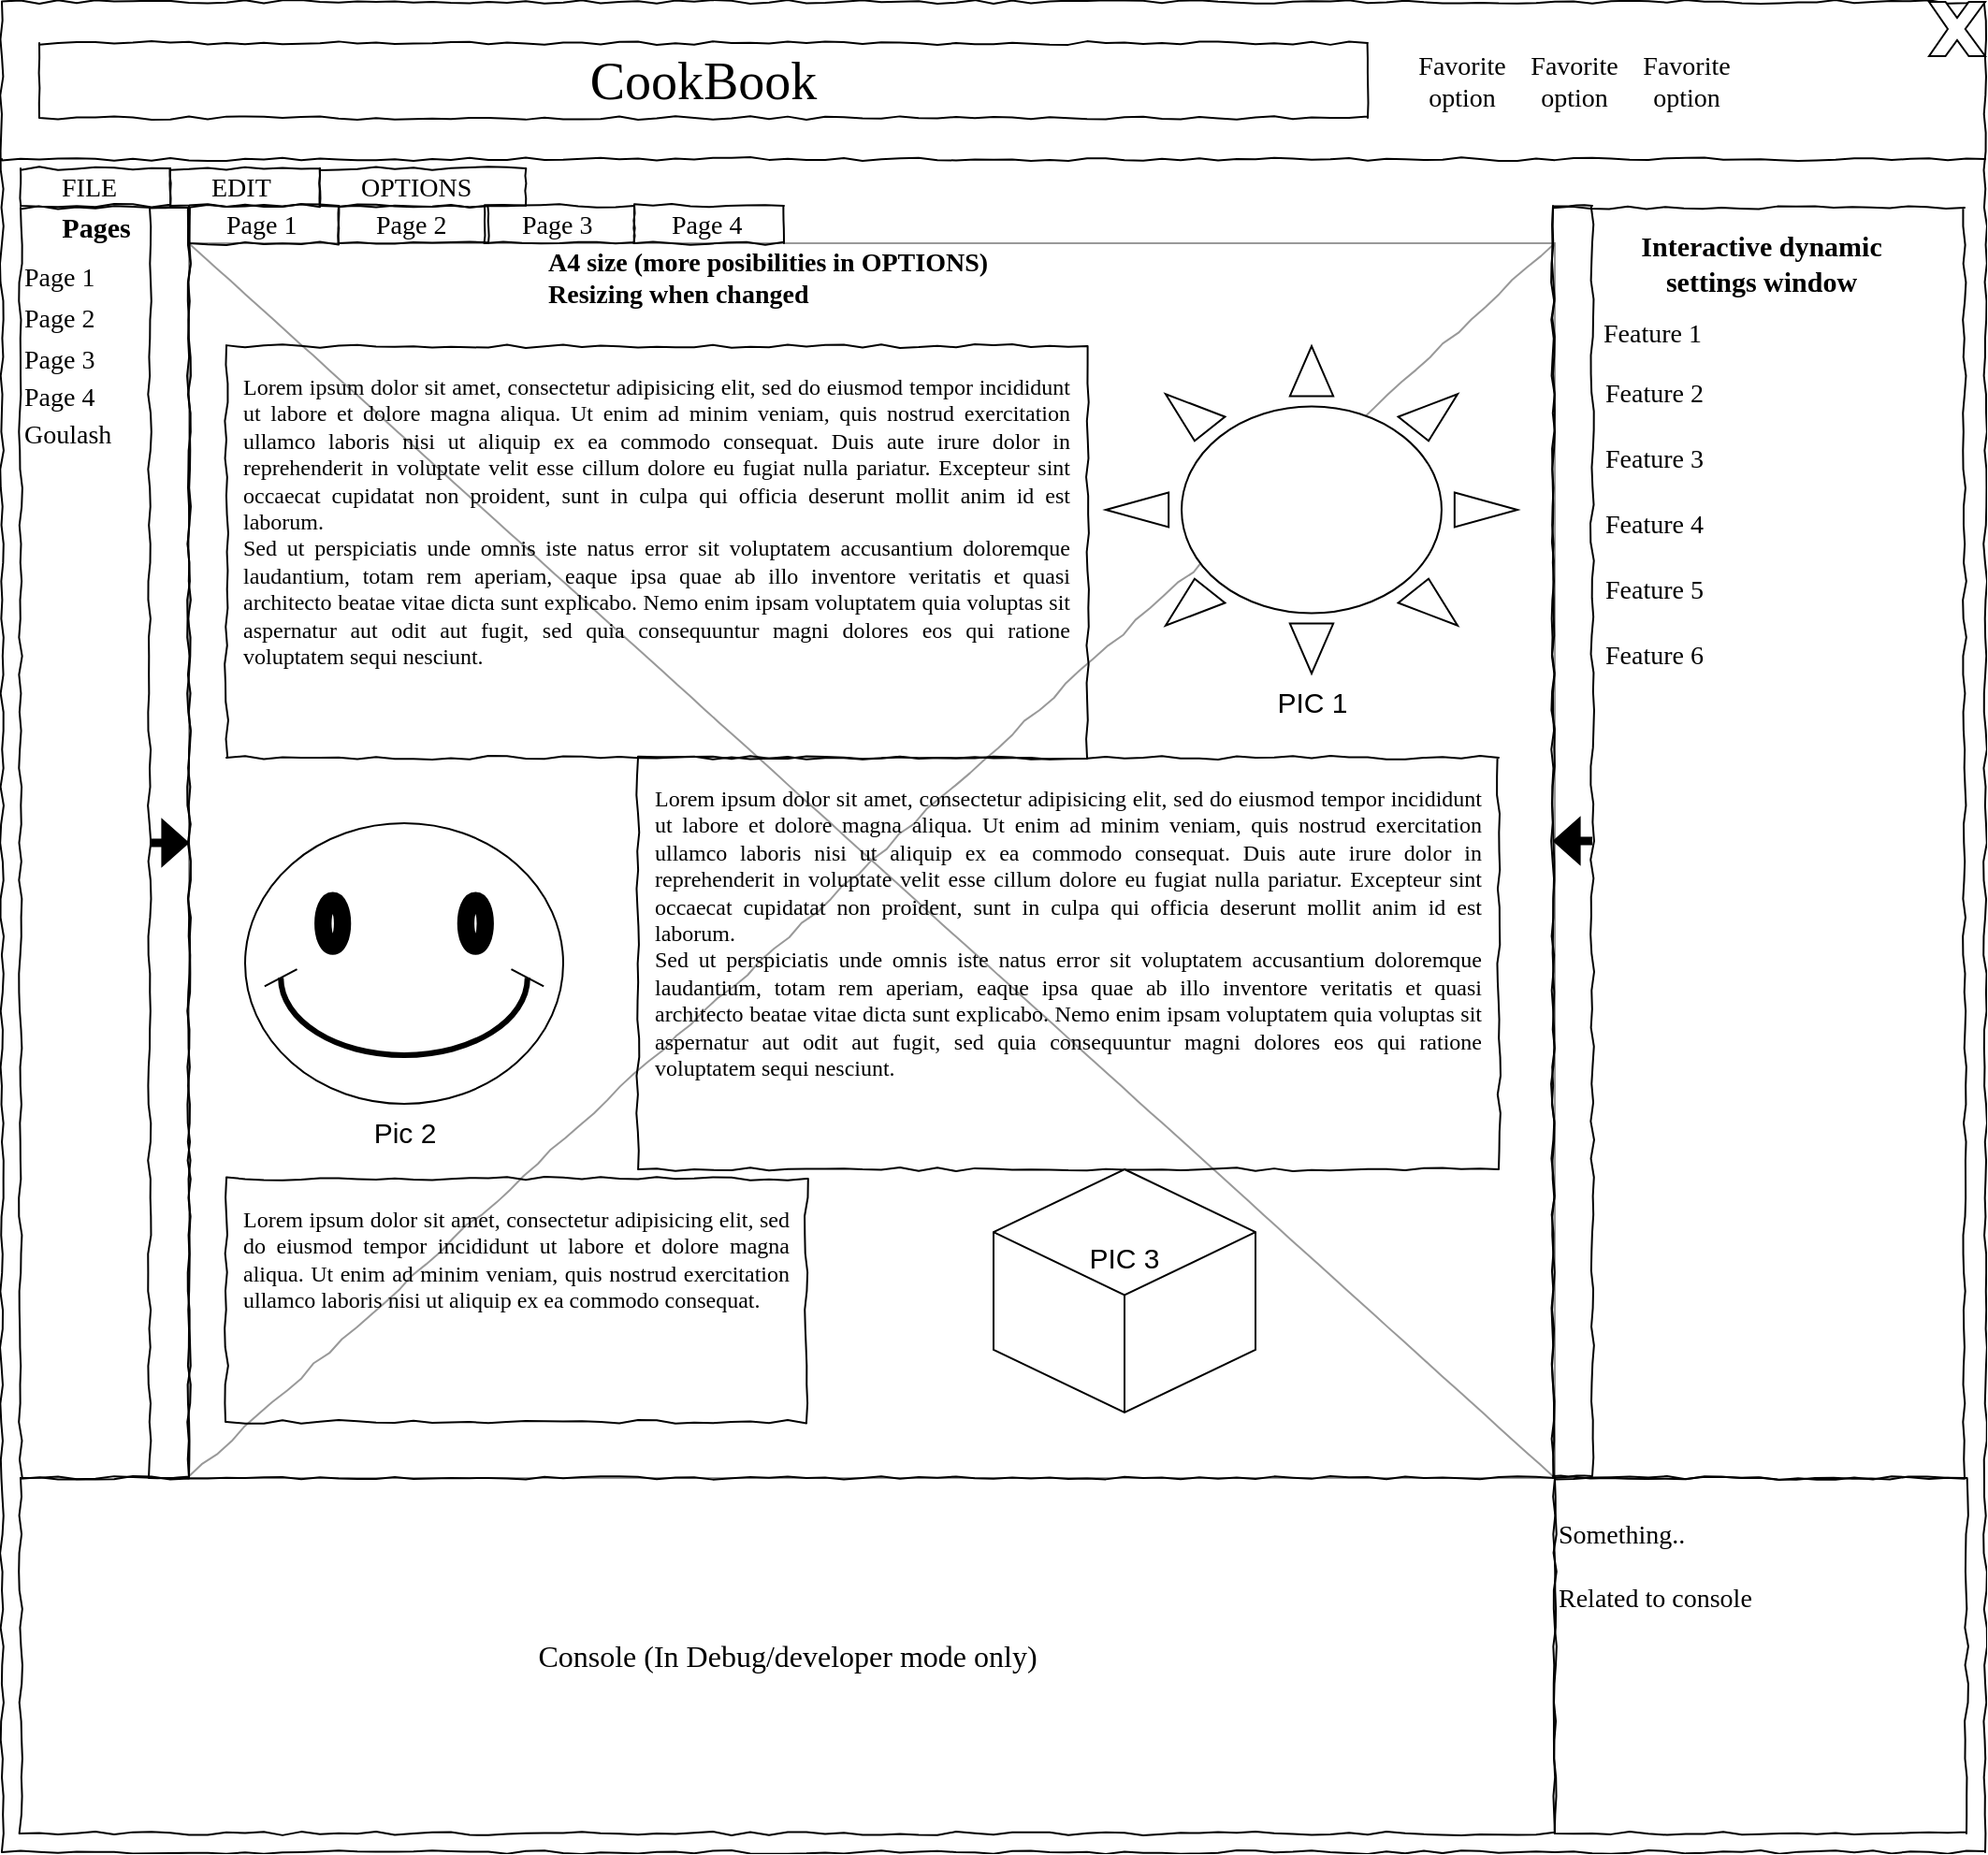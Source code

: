 <mxfile version="20.2.3" type="device"><diagram name="Main Layout" id="03018318-947c-dd8e-b7a3-06fadd420f32"><mxGraphModel dx="1209" dy="861" grid="1" gridSize="10" guides="1" tooltips="1" connect="1" arrows="1" fold="1" page="1" pageScale="1" pageWidth="1100" pageHeight="850" background="#ffffff" math="0" shadow="0"><root><mxCell id="0"/><mxCell id="1" parent="0"/><mxCell id="677b7b8949515195-1" value="" style="whiteSpace=wrap;html=1;rounded=0;shadow=0;labelBackgroundColor=none;strokeColor=#000000;strokeWidth=1;fillColor=none;fontFamily=Verdana;fontSize=12;fontColor=#000000;align=center;comic=1;" parent="1" vertex="1"><mxGeometry x="20" y="21" width="1060" height="989" as="geometry"/></mxCell><mxCell id="677b7b8949515195-16" value="" style="verticalLabelPosition=bottom;shadow=0;dashed=0;align=center;html=1;verticalAlign=top;strokeWidth=1;shape=mxgraph.mockup.graphics.simpleIcon;strokeColor=#999999;rounded=0;labelBackgroundColor=none;fontFamily=Verdana;fontSize=14;fontColor=#000000;comic=1;" parent="1" vertex="1"><mxGeometry x="120" y="150" width="730" height="660" as="geometry"/></mxCell><mxCell id="677b7b8949515195-2" value="CookBook" style="whiteSpace=wrap;html=1;rounded=0;shadow=0;labelBackgroundColor=none;strokeWidth=1;fontFamily=Verdana;fontSize=28;align=center;comic=1;" parent="1" vertex="1"><mxGeometry x="40" y="43" width="710" height="40" as="geometry"/></mxCell><mxCell id="677b7b8949515195-4" value="Favorite &lt;br&gt;option" style="text;html=1;points=[];align=center;verticalAlign=top;spacingTop=-4;fontSize=14;fontFamily=Verdana" parent="1" vertex="1"><mxGeometry x="770" y="45" width="60" height="37" as="geometry"/></mxCell><mxCell id="677b7b8949515195-8" value="" style="whiteSpace=wrap;html=1;rounded=0;shadow=0;labelBackgroundColor=none;strokeWidth=1;fillColor=none;fontFamily=Verdana;fontSize=12;align=center;comic=1;" parent="1" vertex="1"><mxGeometry x="30" y="131" width="90" height="679" as="geometry"/></mxCell><mxCell id="677b7b8949515195-9" value="" style="line;strokeWidth=1;html=1;rounded=0;shadow=0;labelBackgroundColor=none;fillColor=none;fontFamily=Verdana;fontSize=14;fontColor=#000000;align=center;comic=1;" parent="1" vertex="1"><mxGeometry x="20" y="60" width="1060" height="90" as="geometry"/></mxCell><mxCell id="677b7b8949515195-15" value="&lt;div style=&quot;text-align: justify&quot;&gt;&lt;span&gt;Lorem ipsum dolor sit amet, consectetur adipisicing elit, sed do eiusmod tempor incididunt ut labore et dolore magna aliqua. Ut enim ad minim veniam, quis nostrud exercitation ullamco laboris nisi ut aliquip ex ea commodo consequat. Duis aute irure dolor in reprehenderit in voluptate velit esse cillum dolore eu fugiat nulla pariatur. Excepteur sint occaecat cupidatat non proident, sunt in culpa qui officia deserunt mollit anim id est laborum.&lt;/span&gt;&lt;/div&gt;&lt;div style=&quot;text-align: justify&quot;&gt;&lt;span&gt;Sed ut perspiciatis unde omnis iste natus error sit voluptatem accusantium doloremque laudantium, totam rem aperiam, eaque ipsa quae ab illo inventore veritatis et quasi architecto beatae vitae dicta sunt explicabo. Nemo enim ipsam voluptatem quia voluptas sit aspernatur aut odit aut fugit, sed quia consequuntur magni dolores eos qui ratione voluptatem sequi nesciunt.&amp;nbsp;&lt;/span&gt;&lt;/div&gt;" style="whiteSpace=wrap;html=1;rounded=0;shadow=0;labelBackgroundColor=none;strokeWidth=1;fillColor=none;fontFamily=Verdana;fontSize=12;align=center;verticalAlign=top;spacing=10;comic=1;" parent="1" vertex="1"><mxGeometry x="140" y="205" width="460" height="220" as="geometry"/></mxCell><mxCell id="677b7b8949515195-25" value="" style="whiteSpace=wrap;html=1;rounded=0;shadow=0;labelBackgroundColor=none;strokeWidth=1;fillColor=none;fontFamily=Verdana;fontSize=12;align=center;comic=1;" parent="1" vertex="1"><mxGeometry x="849" y="131" width="220" height="679" as="geometry"/></mxCell><mxCell id="677b7b8949515195-26" value="" style="whiteSpace=wrap;html=1;rounded=0;shadow=0;labelBackgroundColor=none;strokeWidth=1;fillColor=none;fontFamily=Verdana;fontSize=12;align=center;comic=1;" parent="1" vertex="1"><mxGeometry x="850" y="810" width="220" height="190" as="geometry"/></mxCell><mxCell id="677b7b8949515195-27" value="Page 1" style="text;html=1;points=[];align=left;verticalAlign=top;spacingTop=-4;fontSize=14;fontFamily=Verdana" parent="1" vertex="1"><mxGeometry x="30" y="158" width="170" height="20" as="geometry"/></mxCell><mxCell id="677b7b8949515195-42" value="Something.. &lt;br&gt;&lt;br&gt;Related to console" style="text;html=1;points=[];align=left;verticalAlign=top;spacingTop=-4;fontSize=14;fontFamily=Verdana" parent="1" vertex="1"><mxGeometry x="850" y="830" width="170" height="60" as="geometry"/></mxCell><mxCell id="677b7b8949515195-44" value="&lt;font style=&quot;font-size: 15px;&quot;&gt;&lt;b&gt;Interactive dynamic&lt;br&gt;settings window&lt;/b&gt;&lt;/font&gt;" style="text;html=1;points=[];align=center;verticalAlign=top;spacingTop=-4;fontSize=14;fontFamily=Verdana" parent="1" vertex="1"><mxGeometry x="875" y="140" width="170" height="40" as="geometry"/></mxCell><mxCell id="677b7b8949515195-45" value="Feature 2" style="text;html=1;points=[];align=left;verticalAlign=top;spacingTop=-4;fontSize=14;fontFamily=Verdana" parent="1" vertex="1"><mxGeometry x="874.5" y="220" width="170" height="20" as="geometry"/></mxCell><mxCell id="677b7b8949515195-46" value="Feature 3" style="text;html=1;points=[];align=left;verticalAlign=top;spacingTop=-4;fontSize=14;fontFamily=Verdana" parent="1" vertex="1"><mxGeometry x="874.5" y="255" width="170" height="20" as="geometry"/></mxCell><mxCell id="677b7b8949515195-47" value="Feature 4" style="text;html=1;points=[];align=left;verticalAlign=top;spacingTop=-4;fontSize=14;fontFamily=Verdana" parent="1" vertex="1"><mxGeometry x="874.5" y="290" width="170" height="20" as="geometry"/></mxCell><mxCell id="677b7b8949515195-48" value="Feature 5" style="text;html=1;points=[];align=left;verticalAlign=top;spacingTop=-4;fontSize=14;fontFamily=Verdana" parent="1" vertex="1"><mxGeometry x="874.5" y="325" width="170" height="20" as="geometry"/></mxCell><mxCell id="677b7b8949515195-49" value="Feature 6" style="text;html=1;points=[];align=left;verticalAlign=top;spacingTop=-4;fontSize=14;fontFamily=Verdana" parent="1" vertex="1"><mxGeometry x="874.5" y="360" width="170" height="20" as="geometry"/></mxCell><mxCell id="3SqLL6gz5-Gs9XQAmFbm-2" value="" style="whiteSpace=wrap;html=1;rounded=0;shadow=0;labelBackgroundColor=none;strokeWidth=1;fillColor=none;fontFamily=Verdana;fontSize=12;align=center;comic=1;" parent="1" vertex="1"><mxGeometry x="30" y="110" width="80" height="20" as="geometry"/></mxCell><mxCell id="3SqLL6gz5-Gs9XQAmFbm-3" value="FILE&lt;br&gt;" style="text;html=1;points=[];align=left;verticalAlign=top;spacingTop=-4;fontSize=14;fontFamily=Verdana" parent="1" vertex="1"><mxGeometry x="50" y="110" width="60" height="20" as="geometry"/></mxCell><mxCell id="3SqLL6gz5-Gs9XQAmFbm-8" value="" style="whiteSpace=wrap;html=1;rounded=0;shadow=0;labelBackgroundColor=none;strokeWidth=1;fillColor=none;fontFamily=Verdana;fontSize=12;align=center;comic=1;" parent="1" vertex="1"><mxGeometry x="110" y="110" width="80" height="20" as="geometry"/></mxCell><mxCell id="3SqLL6gz5-Gs9XQAmFbm-9" value="EDIT" style="text;html=1;points=[];align=left;verticalAlign=top;spacingTop=-4;fontSize=14;fontFamily=Verdana" parent="1" vertex="1"><mxGeometry x="130" y="110" width="60" height="20" as="geometry"/></mxCell><mxCell id="3SqLL6gz5-Gs9XQAmFbm-10" value="" style="whiteSpace=wrap;html=1;rounded=0;shadow=0;labelBackgroundColor=none;strokeWidth=1;fillColor=none;fontFamily=Verdana;fontSize=12;align=center;comic=1;" parent="1" vertex="1"><mxGeometry x="190" y="110" width="110" height="20" as="geometry"/></mxCell><mxCell id="3SqLL6gz5-Gs9XQAmFbm-11" value="OPTIONS" style="text;html=1;points=[];align=left;verticalAlign=top;spacingTop=-4;fontSize=14;fontFamily=Verdana" parent="1" vertex="1"><mxGeometry x="210" y="110" width="60" height="20" as="geometry"/></mxCell><mxCell id="3SqLL6gz5-Gs9XQAmFbm-18" value="&lt;font style=&quot;font-size: 16px;&quot;&gt;Console (In Debug/developer mode only)&lt;/font&gt;" style="whiteSpace=wrap;html=1;rounded=0;shadow=0;labelBackgroundColor=none;strokeWidth=1;fillColor=none;fontFamily=Verdana;fontSize=12;align=center;comic=1;" parent="1" vertex="1"><mxGeometry x="30" y="810" width="820" height="190" as="geometry"/></mxCell><mxCell id="3SqLL6gz5-Gs9XQAmFbm-19" value="Feature 1" style="text;html=1;points=[];align=left;verticalAlign=top;spacingTop=-4;fontSize=14;fontFamily=Verdana" parent="1" vertex="1"><mxGeometry x="873.5" y="188" width="170" height="20" as="geometry"/></mxCell><mxCell id="3SqLL6gz5-Gs9XQAmFbm-20" value="&lt;span style=&quot;font-size: 15px;&quot;&gt;&lt;b&gt;Pages&lt;/b&gt;&lt;/span&gt;" style="text;html=1;points=[];align=center;verticalAlign=top;spacingTop=-4;fontSize=14;fontFamily=Verdana" parent="1" vertex="1"><mxGeometry x="20" y="130" width="100" height="28" as="geometry"/></mxCell><mxCell id="3SqLL6gz5-Gs9XQAmFbm-21" value="Page 2" style="text;html=1;points=[];align=left;verticalAlign=top;spacingTop=-4;fontSize=14;fontFamily=Verdana" parent="1" vertex="1"><mxGeometry x="30" y="180" width="170" height="20" as="geometry"/></mxCell><mxCell id="3SqLL6gz5-Gs9XQAmFbm-22" value="Page 3" style="text;html=1;points=[];align=left;verticalAlign=top;spacingTop=-4;fontSize=14;fontFamily=Verdana" parent="1" vertex="1"><mxGeometry x="30" y="202" width="170" height="20" as="geometry"/></mxCell><mxCell id="3SqLL6gz5-Gs9XQAmFbm-23" value="Page 4" style="text;html=1;points=[];align=left;verticalAlign=top;spacingTop=-4;fontSize=14;fontFamily=Verdana" parent="1" vertex="1"><mxGeometry x="30" y="222" width="170" height="20" as="geometry"/></mxCell><mxCell id="3SqLL6gz5-Gs9XQAmFbm-24" value="Goulash" style="text;html=1;points=[];align=left;verticalAlign=top;spacingTop=-4;fontSize=14;fontFamily=Verdana" parent="1" vertex="1"><mxGeometry x="30" y="242" width="60" height="48" as="geometry"/></mxCell><mxCell id="3SqLL6gz5-Gs9XQAmFbm-25" value="A4 size (more posibilities in OPTIONS)&lt;br&gt;Resizing when changed" style="text;html=1;points=[];align=left;verticalAlign=top;spacingTop=-4;fontSize=14;fontFamily=Verdana;fontStyle=1" parent="1" vertex="1"><mxGeometry x="310" y="150" width="330" height="90" as="geometry"/></mxCell><mxCell id="3SqLL6gz5-Gs9XQAmFbm-26" value="&lt;div style=&quot;text-align: justify&quot;&gt;&lt;span&gt;Lorem ipsum dolor sit amet, consectetur adipisicing elit, sed do eiusmod tempor incididunt ut labore et dolore magna aliqua. Ut enim ad minim veniam, quis nostrud exercitation ullamco laboris nisi ut aliquip ex ea commodo consequat. Duis aute irure dolor in reprehenderit in voluptate velit esse cillum dolore eu fugiat nulla pariatur. Excepteur sint occaecat cupidatat non proident, sunt in culpa qui officia deserunt mollit anim id est laborum.&lt;/span&gt;&lt;/div&gt;&lt;div style=&quot;text-align: justify&quot;&gt;&lt;span&gt;Sed ut perspiciatis unde omnis iste natus error sit voluptatem accusantium doloremque laudantium, totam rem aperiam, eaque ipsa quae ab illo inventore veritatis et quasi architecto beatae vitae dicta sunt explicabo. Nemo enim ipsam voluptatem quia voluptas sit aspernatur aut odit aut fugit, sed quia consequuntur magni dolores eos qui ratione voluptatem sequi nesciunt.&amp;nbsp;&lt;/span&gt;&lt;/div&gt;" style="whiteSpace=wrap;html=1;rounded=0;shadow=0;labelBackgroundColor=none;strokeWidth=1;fillColor=none;fontFamily=Verdana;fontSize=12;align=center;verticalAlign=top;spacing=10;comic=1;" parent="1" vertex="1"><mxGeometry x="360" y="425" width="460" height="220" as="geometry"/></mxCell><mxCell id="3SqLL6gz5-Gs9XQAmFbm-27" value="&lt;div style=&quot;text-align: justify&quot;&gt;&lt;span&gt;Lorem ipsum dolor sit amet, consectetur adipisicing elit, sed do eiusmod tempor incididunt ut labore et dolore magna aliqua. Ut enim ad minim veniam, quis nostrud exercitation ullamco laboris nisi ut aliquip ex ea commodo consequat.&amp;nbsp;&lt;br&gt;&lt;/span&gt;&lt;/div&gt;" style="whiteSpace=wrap;html=1;rounded=0;shadow=0;labelBackgroundColor=none;strokeWidth=1;fillColor=none;fontFamily=Verdana;fontSize=12;align=center;verticalAlign=top;spacing=10;comic=1;" parent="1" vertex="1"><mxGeometry x="140" y="650" width="310" height="130" as="geometry"/></mxCell><mxCell id="3SqLL6gz5-Gs9XQAmFbm-28" value="PIC 1&lt;br&gt;" style="verticalLabelPosition=bottom;verticalAlign=top;html=1;shape=mxgraph.basic.sun;fontSize=15;" parent="1" vertex="1"><mxGeometry x="610" y="205" width="220" height="175" as="geometry"/></mxCell><mxCell id="3SqLL6gz5-Gs9XQAmFbm-29" value="Pic 2" style="verticalLabelPosition=bottom;verticalAlign=top;html=1;shape=mxgraph.basic.smiley;fontSize=15;" parent="1" vertex="1"><mxGeometry x="150" y="460" width="170" height="150" as="geometry"/></mxCell><mxCell id="3SqLL6gz5-Gs9XQAmFbm-30" value="PIC 3&lt;br&gt;&lt;br&gt;&lt;br&gt;" style="whiteSpace=wrap;html=1;shape=mxgraph.basic.isocube;isoAngle=15;fontSize=15;" parent="1" vertex="1"><mxGeometry x="550" y="645" width="140" height="130" as="geometry"/></mxCell><mxCell id="3SqLL6gz5-Gs9XQAmFbm-32" value="Favorite &lt;br&gt;option" style="text;html=1;points=[];align=center;verticalAlign=top;spacingTop=-4;fontSize=14;fontFamily=Verdana" parent="1" vertex="1"><mxGeometry x="830" y="44.5" width="60" height="37" as="geometry"/></mxCell><mxCell id="3SqLL6gz5-Gs9XQAmFbm-33" value="Favorite &lt;br&gt;option" style="text;html=1;points=[];align=center;verticalAlign=top;spacingTop=-4;fontSize=14;fontFamily=Verdana" parent="1" vertex="1"><mxGeometry x="890" y="44.5" width="60" height="37" as="geometry"/></mxCell><mxCell id="3SqLL6gz5-Gs9XQAmFbm-35" value="" style="verticalLabelPosition=bottom;verticalAlign=top;html=1;shape=mxgraph.basic.x;fontSize=15;" parent="1" vertex="1"><mxGeometry x="1050" y="21" width="30" height="29" as="geometry"/></mxCell><mxCell id="7iU77TuNi4ZZjlurvhsY-1" value="" style="whiteSpace=wrap;html=1;rounded=0;shadow=0;labelBackgroundColor=none;strokeWidth=1;fillColor=none;fontFamily=Verdana;fontSize=12;align=center;comic=1;" parent="1" vertex="1"><mxGeometry x="849" y="130" width="21" height="679" as="geometry"/></mxCell><mxCell id="7iU77TuNi4ZZjlurvhsY-2" value="" style="shape=flexArrow;endArrow=classic;html=1;rounded=0;exitX=1;exitY=0.5;exitDx=0;exitDy=0;entryX=0;entryY=0.5;entryDx=0;entryDy=0;fillColor=#000000;width=3.462;endSize=4.269;" parent="1" source="7iU77TuNi4ZZjlurvhsY-1" target="7iU77TuNi4ZZjlurvhsY-1" edge="1"><mxGeometry width="50" height="50" relative="1" as="geometry"><mxPoint x="960" y="475" as="sourcePoint"/><mxPoint x="1010" y="425" as="targetPoint"/></mxGeometry></mxCell><mxCell id="2jbreHazxwymaNYec5we-1" value="" style="whiteSpace=wrap;html=1;rounded=0;shadow=0;labelBackgroundColor=none;strokeWidth=1;fillColor=none;fontFamily=Verdana;fontSize=12;align=center;comic=1;" vertex="1" parent="1"><mxGeometry x="120" y="130" width="80" height="20" as="geometry"/></mxCell><mxCell id="2jbreHazxwymaNYec5we-2" value="Page 1" style="text;html=1;points=[];align=left;verticalAlign=top;spacingTop=-4;fontSize=14;fontFamily=Verdana" vertex="1" parent="1"><mxGeometry x="138" y="130" width="60" height="20" as="geometry"/></mxCell><mxCell id="2jbreHazxwymaNYec5we-3" value="" style="whiteSpace=wrap;html=1;rounded=0;shadow=0;labelBackgroundColor=none;strokeWidth=1;fillColor=none;fontFamily=Verdana;fontSize=12;align=center;comic=1;" vertex="1" parent="1"><mxGeometry x="200" y="130" width="80" height="20" as="geometry"/></mxCell><mxCell id="2jbreHazxwymaNYec5we-4" value="Page 2" style="text;html=1;points=[];align=left;verticalAlign=top;spacingTop=-4;fontSize=14;fontFamily=Verdana" vertex="1" parent="1"><mxGeometry x="218" y="130" width="60" height="20" as="geometry"/></mxCell><mxCell id="2jbreHazxwymaNYec5we-5" value="" style="whiteSpace=wrap;html=1;rounded=0;shadow=0;labelBackgroundColor=none;strokeWidth=1;fillColor=none;fontFamily=Verdana;fontSize=12;align=center;comic=1;" vertex="1" parent="1"><mxGeometry x="278" y="130" width="80" height="20" as="geometry"/></mxCell><mxCell id="2jbreHazxwymaNYec5we-6" value="Page 3" style="text;html=1;points=[];align=left;verticalAlign=top;spacingTop=-4;fontSize=14;fontFamily=Verdana" vertex="1" parent="1"><mxGeometry x="296" y="130" width="60" height="20" as="geometry"/></mxCell><mxCell id="2jbreHazxwymaNYec5we-7" value="" style="whiteSpace=wrap;html=1;rounded=0;shadow=0;labelBackgroundColor=none;strokeWidth=1;fillColor=none;fontFamily=Verdana;fontSize=12;align=center;comic=1;" vertex="1" parent="1"><mxGeometry x="358" y="130" width="80" height="20" as="geometry"/></mxCell><mxCell id="2jbreHazxwymaNYec5we-8" value="Page 4" style="text;html=1;points=[];align=left;verticalAlign=top;spacingTop=-4;fontSize=14;fontFamily=Verdana" vertex="1" parent="1"><mxGeometry x="376" y="130" width="60" height="20" as="geometry"/></mxCell><mxCell id="2jbreHazxwymaNYec5we-11" value="" style="whiteSpace=wrap;html=1;rounded=0;shadow=0;labelBackgroundColor=none;strokeWidth=1;fillColor=none;fontFamily=Verdana;fontSize=12;align=center;comic=1;" vertex="1" parent="1"><mxGeometry x="99" y="131" width="21" height="679" as="geometry"/></mxCell><mxCell id="2jbreHazxwymaNYec5we-12" value="" style="shape=flexArrow;endArrow=classic;html=1;rounded=0;exitX=0;exitY=0.5;exitDx=0;exitDy=0;entryX=1;entryY=0.5;entryDx=0;entryDy=0;fillColor=#000000;width=3.462;endSize=4.269;" edge="1" parent="1" source="2jbreHazxwymaNYec5we-11" target="2jbreHazxwymaNYec5we-11"><mxGeometry width="50" height="50" relative="1" as="geometry"><mxPoint x="210" y="476" as="sourcePoint"/><mxPoint x="260" y="426" as="targetPoint"/></mxGeometry></mxCell></root></mxGraphModel></diagram></mxfile>